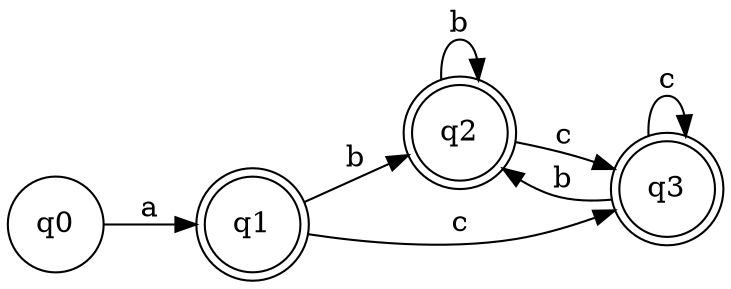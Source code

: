 digraph abc_dfa{
  rankdir=LR;
  node [ shape = doublecircle ];q1,q2,q3;
  node [ shape = circle ];
  q0->q1 [label="a"];
  q1->q2 [label="b"];
  q1->q3 [label="c"];
  q2->q2 [label="b"];
  q2->q3 [label="c"];
  q3->q2 [label="b"];
  q3->q3 [label="c"];
}
//{(q0,a)->q1,(q1,b)->q2,(q1,c)->q3,(q2,b)->q2,(q2,c)->q3,(q3,b)->q2,(q3,c)->q3}
